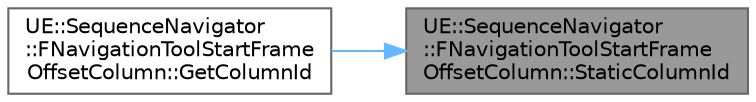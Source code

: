 digraph "UE::SequenceNavigator::FNavigationToolStartFrameOffsetColumn::StaticColumnId"
{
 // INTERACTIVE_SVG=YES
 // LATEX_PDF_SIZE
  bgcolor="transparent";
  edge [fontname=Helvetica,fontsize=10,labelfontname=Helvetica,labelfontsize=10];
  node [fontname=Helvetica,fontsize=10,shape=box,height=0.2,width=0.4];
  rankdir="RL";
  Node1 [id="Node000001",label="UE::SequenceNavigator\l::FNavigationToolStartFrame\lOffsetColumn::StaticColumnId",height=0.2,width=0.4,color="gray40", fillcolor="grey60", style="filled", fontcolor="black",tooltip=" "];
  Node1 -> Node2 [id="edge1_Node000001_Node000002",dir="back",color="steelblue1",style="solid",tooltip=" "];
  Node2 [id="Node000002",label="UE::SequenceNavigator\l::FNavigationToolStartFrame\lOffsetColumn::GetColumnId",height=0.2,width=0.4,color="grey40", fillcolor="white", style="filled",URL="$dd/d74/classUE_1_1SequenceNavigator_1_1FNavigationToolStartFrameOffsetColumn.html#ac7de0671961c48686b252bb559b16a66",tooltip=" "];
}
